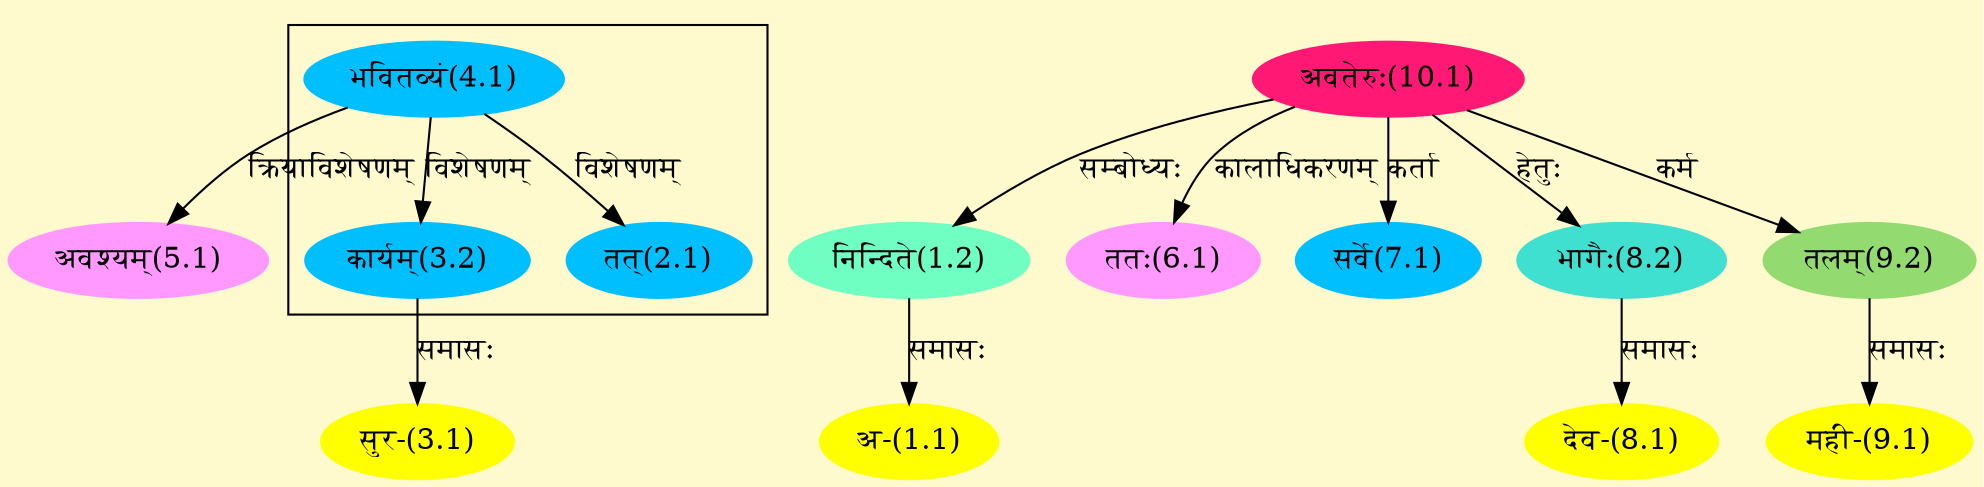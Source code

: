 digraph G{
rankdir=BT;
 compound=true;
 bgcolor="lemonchiffon1";

subgraph cluster_1{
Node2_1 [style=filled, color="#00BFFF" label = "तत्(2.1)"]
Node4_1 [style=filled, color="#00BFFF" label = "भवितव्यं(4.1)"]
Node3_2 [style=filled, color="#00BFFF" label = "कार्यम्(3.2)"]

}
Node1_1 [style=filled, color="#FFFF00" label = "अ-(1.1)"]
Node1_2 [style=filled, color="#6FFFC3" label = "निन्दिते(1.2)"]
Node10_1 [style=filled, color="#FF1975" label = "अवतेरुः(10.1)"]
Node3_1 [style=filled, color="#FFFF00" label = "सुर-(3.1)"]
Node3_2 [style=filled, color="#00BFFF" label = "कार्यम्(3.2)"]
Node5_1 [style=filled, color="#FF99FF" label = "अवश्यम्(5.1)"]
Node4_1 [style=filled, color="#00BFFF" label = "भवितव्यं(4.1)"]
Node6_1 [style=filled, color="#FF99FF" label = "ततः(6.1)"]
Node7_1 [style=filled, color="#00BFFF" label = "सर्वे(7.1)"]
Node8_1 [style=filled, color="#FFFF00" label = "देव-(8.1)"]
Node8_2 [style=filled, color="#40E0D0" label = "भागैः(8.2)"]
Node9_1 [style=filled, color="#FFFF00" label = "मही-(9.1)"]
Node9_2 [style=filled, color="#93DB70" label = "तलम्(9.2)"]
/* Start of Relations section */

Node1_1 -> Node1_2 [  label="समासः"  dir="back" ]
Node1_2 -> Node10_1 [  label="सम्बोध्यः"  dir="back" ]
Node2_1 -> Node4_1 [  label="विशेषणम्"  dir="back" ]
Node3_1 -> Node3_2 [  label="समासः"  dir="back" ]
Node3_2 -> Node4_1 [  label="विशेषणम्"  dir="back" ]
Node5_1 -> Node4_1 [  label="क्रियाविशेषणम्"  dir="back" ]
Node6_1 -> Node10_1 [  label="कालाधिकरणम्"  dir="back" ]
Node7_1 -> Node10_1 [  label="कर्ता"  dir="back" ]
Node8_1 -> Node8_2 [  label="समासः"  dir="back" ]
Node8_2 -> Node10_1 [  label="हेतुः"  dir="back" ]
Node9_1 -> Node9_2 [  label="समासः"  dir="back" ]
Node9_2 -> Node10_1 [  label="कर्म"  dir="back" ]
}
